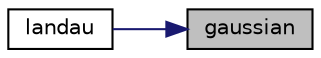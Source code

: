 digraph "gaussian"
{
 // LATEX_PDF_SIZE
  edge [fontname="Helvetica",fontsize="10",labelfontname="Helvetica",labelfontsize="10"];
  node [fontname="Helvetica",fontsize="10",shape=record];
  rankdir="RL";
  Node1 [label="gaussian",height=0.2,width=0.4,color="black", fillcolor="grey75", style="filled", fontcolor="black",tooltip=" "];
  Node1 -> Node2 [dir="back",color="midnightblue",fontsize="10",style="solid"];
  Node2 [label="landau",height=0.2,width=0.4,color="black", fillcolor="white", style="filled",URL="$landau_8h.html#a0330542d88e97da697e3cc903c16922d",tooltip=" "];
}
